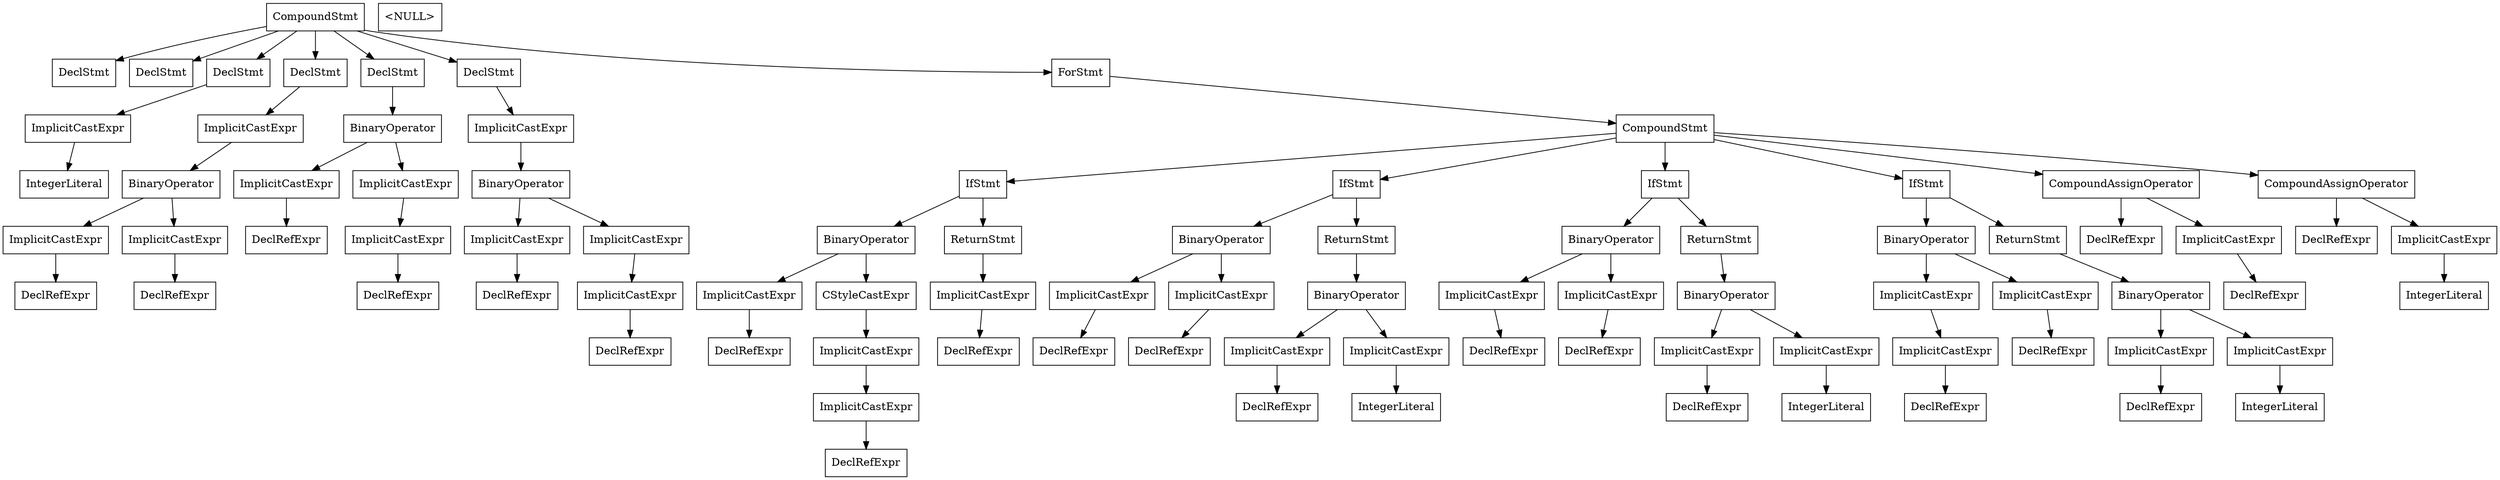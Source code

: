 digraph unnamed {

	Node0x55ad1bd98d88 [shape=record,label="{CompoundStmt}"];
	Node0x55ad1bd98d88 -> Node0x55ad1bd92300;
	Node0x55ad1bd98d88 -> Node0x55ad1bd97ff8;
	Node0x55ad1bd98d88 -> Node0x55ad1bd98090;
	Node0x55ad1bd98d88 -> Node0x55ad1bd98210;
	Node0x55ad1bd98d88 -> Node0x55ad1bd98390;
	Node0x55ad1bd98d88 -> Node0x55ad1bd98528;
	Node0x55ad1bd98d88 -> Node0x55ad1bd98d50;
	Node0x55ad1bd92300 [shape=record,label="{DeclStmt}"];
	Node0x55ad1bd97ff8 [shape=record,label="{DeclStmt}"];
	Node0x55ad1bd98090 [shape=record,label="{DeclStmt}"];
	Node0x55ad1bd98090 -> Node0x55ad1bd98078;
	Node0x55ad1bd98078 [shape=record,label="{ImplicitCastExpr}"];
	Node0x55ad1bd98078 -> Node0x55ad1bd3dd80;
	Node0x55ad1bd3dd80 [shape=record,label="{IntegerLiteral}"];
	Node0x55ad1bd98210 [shape=record,label="{DeclStmt}"];
	Node0x55ad1bd98210 -> Node0x55ad1bd981a0;
	Node0x55ad1bd981a0 [shape=record,label="{ImplicitCastExpr}"];
	Node0x55ad1bd981a0 -> Node0x55ad1bd98180;
	Node0x55ad1bd98180 [shape=record,label="{BinaryOperator}"];
	Node0x55ad1bd98180 -> Node0x55ad1bd98150;
	Node0x55ad1bd98180 -> Node0x55ad1bd98168;
	Node0x55ad1bd98150 [shape=record,label="{ImplicitCastExpr}"];
	Node0x55ad1bd98150 -> Node0x55ad1bd98110;
	Node0x55ad1bd98110 [shape=record,label="{DeclRefExpr}"];
	Node0x55ad1bd98168 [shape=record,label="{ImplicitCastExpr}"];
	Node0x55ad1bd98168 -> Node0x55ad1bd98130;
	Node0x55ad1bd98130 [shape=record,label="{DeclRefExpr}"];
	Node0x55ad1bd98390 [shape=record,label="{DeclStmt}"];
	Node0x55ad1bd98390 -> Node0x55ad1bd98318;
	Node0x55ad1bd98318 [shape=record,label="{BinaryOperator}"];
	Node0x55ad1bd98318 -> Node0x55ad1bd982d0;
	Node0x55ad1bd98318 -> Node0x55ad1bd98300;
	Node0x55ad1bd982d0 [shape=record,label="{ImplicitCastExpr}"];
	Node0x55ad1bd982d0 -> Node0x55ad1bd98290;
	Node0x55ad1bd98290 [shape=record,label="{DeclRefExpr}"];
	Node0x55ad1bd98300 [shape=record,label="{ImplicitCastExpr}"];
	Node0x55ad1bd98300 -> Node0x55ad1bd982e8;
	Node0x55ad1bd982e8 [shape=record,label="{ImplicitCastExpr}"];
	Node0x55ad1bd982e8 -> Node0x55ad1bd982b0;
	Node0x55ad1bd982b0 [shape=record,label="{DeclRefExpr}"];
	Node0x55ad1bd98528 [shape=record,label="{DeclStmt}"];
	Node0x55ad1bd98528 -> Node0x55ad1bd984b8;
	Node0x55ad1bd984b8 [shape=record,label="{ImplicitCastExpr}"];
	Node0x55ad1bd984b8 -> Node0x55ad1bd98498;
	Node0x55ad1bd98498 [shape=record,label="{BinaryOperator}"];
	Node0x55ad1bd98498 -> Node0x55ad1bd98450;
	Node0x55ad1bd98498 -> Node0x55ad1bd98480;
	Node0x55ad1bd98450 [shape=record,label="{ImplicitCastExpr}"];
	Node0x55ad1bd98450 -> Node0x55ad1bd98410;
	Node0x55ad1bd98410 [shape=record,label="{DeclRefExpr}"];
	Node0x55ad1bd98480 [shape=record,label="{ImplicitCastExpr}"];
	Node0x55ad1bd98480 -> Node0x55ad1bd98468;
	Node0x55ad1bd98468 [shape=record,label="{ImplicitCastExpr}"];
	Node0x55ad1bd98468 -> Node0x55ad1bd98430;
	Node0x55ad1bd98430 [shape=record,label="{DeclRefExpr}"];
	Node0x55ad1bd98d50 [shape=record,label="{ForStmt}"];
	Node0x55ad1bd98d50 -> Node0x55ad1bd98d10;
	Node0x0 [shape=record,label="{\<NULL\>}"];
	Node0x55ad1bd98d10 [shape=record,label="{CompoundStmt}"];
	Node0x55ad1bd98d10 -> Node0x55ad1bd986d8;
	Node0x55ad1bd98d10 -> Node0x55ad1bd98888;
	Node0x55ad1bd98d10 -> Node0x55ad1bd98a38;
	Node0x55ad1bd98d10 -> Node0x55ad1bd98c00;
	Node0x55ad1bd98d10 -> Node0x55ad1bd98c78;
	Node0x55ad1bd98d10 -> Node0x55ad1bd98ce0;
	Node0x55ad1bd986d8 [shape=record,label="{IfStmt}"];
	Node0x55ad1bd986d8 -> Node0x55ad1bd98670;
	Node0x55ad1bd986d8 -> Node0x55ad1bd986c8;
	Node0x55ad1bd98670 [shape=record,label="{BinaryOperator}"];
	Node0x55ad1bd98670 -> Node0x55ad1bd98658;
	Node0x55ad1bd98670 -> Node0x55ad1bd98630;
	Node0x55ad1bd98658 [shape=record,label="{ImplicitCastExpr}"];
	Node0x55ad1bd98658 -> Node0x55ad1bd985c0;
	Node0x55ad1bd985c0 [shape=record,label="{DeclRefExpr}"];
	Node0x55ad1bd98630 [shape=record,label="{CStyleCastExpr}"];
	Node0x55ad1bd98630 -> Node0x55ad1bd98618;
	Node0x55ad1bd98618 [shape=record,label="{ImplicitCastExpr}"];
	Node0x55ad1bd98618 -> Node0x55ad1bd98600;
	Node0x55ad1bd98600 [shape=record,label="{ImplicitCastExpr}"];
	Node0x55ad1bd98600 -> Node0x55ad1bd985e0;
	Node0x55ad1bd985e0 [shape=record,label="{DeclRefExpr}"];
	Node0x55ad1bd986c8 [shape=record,label="{ReturnStmt}"];
	Node0x55ad1bd986c8 -> Node0x55ad1bd986b0;
	Node0x55ad1bd986b0 [shape=record,label="{ImplicitCastExpr}"];
	Node0x55ad1bd986b0 -> Node0x55ad1bd98690;
	Node0x55ad1bd98690 [shape=record,label="{DeclRefExpr}"];
	Node0x55ad1bd98888 [shape=record,label="{IfStmt}"];
	Node0x55ad1bd98888 -> Node0x55ad1bd987e8;
	Node0x55ad1bd98888 -> Node0x55ad1bd98878;
	Node0x55ad1bd987e8 [shape=record,label="{BinaryOperator}"];
	Node0x55ad1bd987e8 -> Node0x55ad1bd987b8;
	Node0x55ad1bd987e8 -> Node0x55ad1bd987d0;
	Node0x55ad1bd987b8 [shape=record,label="{ImplicitCastExpr}"];
	Node0x55ad1bd987b8 -> Node0x55ad1bd98778;
	Node0x55ad1bd98778 [shape=record,label="{DeclRefExpr}"];
	Node0x55ad1bd987d0 [shape=record,label="{ImplicitCastExpr}"];
	Node0x55ad1bd987d0 -> Node0x55ad1bd98798;
	Node0x55ad1bd98798 [shape=record,label="{DeclRefExpr}"];
	Node0x55ad1bd98878 [shape=record,label="{ReturnStmt}"];
	Node0x55ad1bd98878 -> Node0x55ad1bd98858;
	Node0x55ad1bd98858 [shape=record,label="{BinaryOperator}"];
	Node0x55ad1bd98858 -> Node0x55ad1bd98828;
	Node0x55ad1bd98858 -> Node0x55ad1bd98840;
	Node0x55ad1bd98828 [shape=record,label="{ImplicitCastExpr}"];
	Node0x55ad1bd98828 -> Node0x55ad1bd98808;
	Node0x55ad1bd98808 [shape=record,label="{DeclRefExpr}"];
	Node0x55ad1bd98840 [shape=record,label="{ImplicitCastExpr}"];
	Node0x55ad1bd98840 -> Node0x55ad1bd58a28;
	Node0x55ad1bd58a28 [shape=record,label="{IntegerLiteral}"];
	Node0x55ad1bd98a38 [shape=record,label="{IfStmt}"];
	Node0x55ad1bd98a38 -> Node0x55ad1bd98998;
	Node0x55ad1bd98a38 -> Node0x55ad1bd98a28;
	Node0x55ad1bd98998 [shape=record,label="{BinaryOperator}"];
	Node0x55ad1bd98998 -> Node0x55ad1bd98968;
	Node0x55ad1bd98998 -> Node0x55ad1bd98980;
	Node0x55ad1bd98968 [shape=record,label="{ImplicitCastExpr}"];
	Node0x55ad1bd98968 -> Node0x55ad1bd98928;
	Node0x55ad1bd98928 [shape=record,label="{DeclRefExpr}"];
	Node0x55ad1bd98980 [shape=record,label="{ImplicitCastExpr}"];
	Node0x55ad1bd98980 -> Node0x55ad1bd98948;
	Node0x55ad1bd98948 [shape=record,label="{DeclRefExpr}"];
	Node0x55ad1bd98a28 [shape=record,label="{ReturnStmt}"];
	Node0x55ad1bd98a28 -> Node0x55ad1bd98a08;
	Node0x55ad1bd98a08 [shape=record,label="{BinaryOperator}"];
	Node0x55ad1bd98a08 -> Node0x55ad1bd989d8;
	Node0x55ad1bd98a08 -> Node0x55ad1bd989f0;
	Node0x55ad1bd989d8 [shape=record,label="{ImplicitCastExpr}"];
	Node0x55ad1bd989d8 -> Node0x55ad1bd989b8;
	Node0x55ad1bd989b8 [shape=record,label="{DeclRefExpr}"];
	Node0x55ad1bd989f0 [shape=record,label="{ImplicitCastExpr}"];
	Node0x55ad1bd989f0 -> Node0x55ad1bd58be0;
	Node0x55ad1bd58be0 [shape=record,label="{IntegerLiteral}"];
	Node0x55ad1bd98c00 [shape=record,label="{IfStmt}"];
	Node0x55ad1bd98c00 -> Node0x55ad1bd98b60;
	Node0x55ad1bd98c00 -> Node0x55ad1bd98bf0;
	Node0x55ad1bd98b60 [shape=record,label="{BinaryOperator}"];
	Node0x55ad1bd98b60 -> Node0x55ad1bd98b48;
	Node0x55ad1bd98b60 -> Node0x55ad1bd98b30;
	Node0x55ad1bd98b48 [shape=record,label="{ImplicitCastExpr}"];
	Node0x55ad1bd98b48 -> Node0x55ad1bd98b18;
	Node0x55ad1bd98b18 [shape=record,label="{ImplicitCastExpr}"];
	Node0x55ad1bd98b18 -> Node0x55ad1bd98ad8;
	Node0x55ad1bd98ad8 [shape=record,label="{DeclRefExpr}"];
	Node0x55ad1bd98b30 [shape=record,label="{ImplicitCastExpr}"];
	Node0x55ad1bd98b30 -> Node0x55ad1bd98af8;
	Node0x55ad1bd98af8 [shape=record,label="{DeclRefExpr}"];
	Node0x55ad1bd98bf0 [shape=record,label="{ReturnStmt}"];
	Node0x55ad1bd98bf0 -> Node0x55ad1bd98bd0;
	Node0x55ad1bd98bd0 [shape=record,label="{BinaryOperator}"];
	Node0x55ad1bd98bd0 -> Node0x55ad1bd98ba0;
	Node0x55ad1bd98bd0 -> Node0x55ad1bd98bb8;
	Node0x55ad1bd98ba0 [shape=record,label="{ImplicitCastExpr}"];
	Node0x55ad1bd98ba0 -> Node0x55ad1bd98b80;
	Node0x55ad1bd98b80 [shape=record,label="{DeclRefExpr}"];
	Node0x55ad1bd98bb8 [shape=record,label="{ImplicitCastExpr}"];
	Node0x55ad1bd98bb8 -> Node0x55ad1bd58d98;
	Node0x55ad1bd58d98 [shape=record,label="{IntegerLiteral}"];
	Node0x55ad1bd98c78 [shape=record,label="{CompoundAssignOperator}"];
	Node0x55ad1bd98c78 -> Node0x55ad1bd98c20;
	Node0x55ad1bd98c78 -> Node0x55ad1bd98c60;
	Node0x55ad1bd98c20 [shape=record,label="{DeclRefExpr}"];
	Node0x55ad1bd98c60 [shape=record,label="{ImplicitCastExpr}"];
	Node0x55ad1bd98c60 -> Node0x55ad1bd98c40;
	Node0x55ad1bd98c40 [shape=record,label="{DeclRefExpr}"];
	Node0x55ad1bd98ce0 [shape=record,label="{CompoundAssignOperator}"];
	Node0x55ad1bd98ce0 -> Node0x55ad1bd98ca8;
	Node0x55ad1bd98ce0 -> Node0x55ad1bd98cc8;
	Node0x55ad1bd98ca8 [shape=record,label="{DeclRefExpr}"];
	Node0x55ad1bd98cc8 [shape=record,label="{ImplicitCastExpr}"];
	Node0x55ad1bd98cc8 -> Node0x55ad1bd58ec8;
	Node0x55ad1bd58ec8 [shape=record,label="{IntegerLiteral}"];
}
